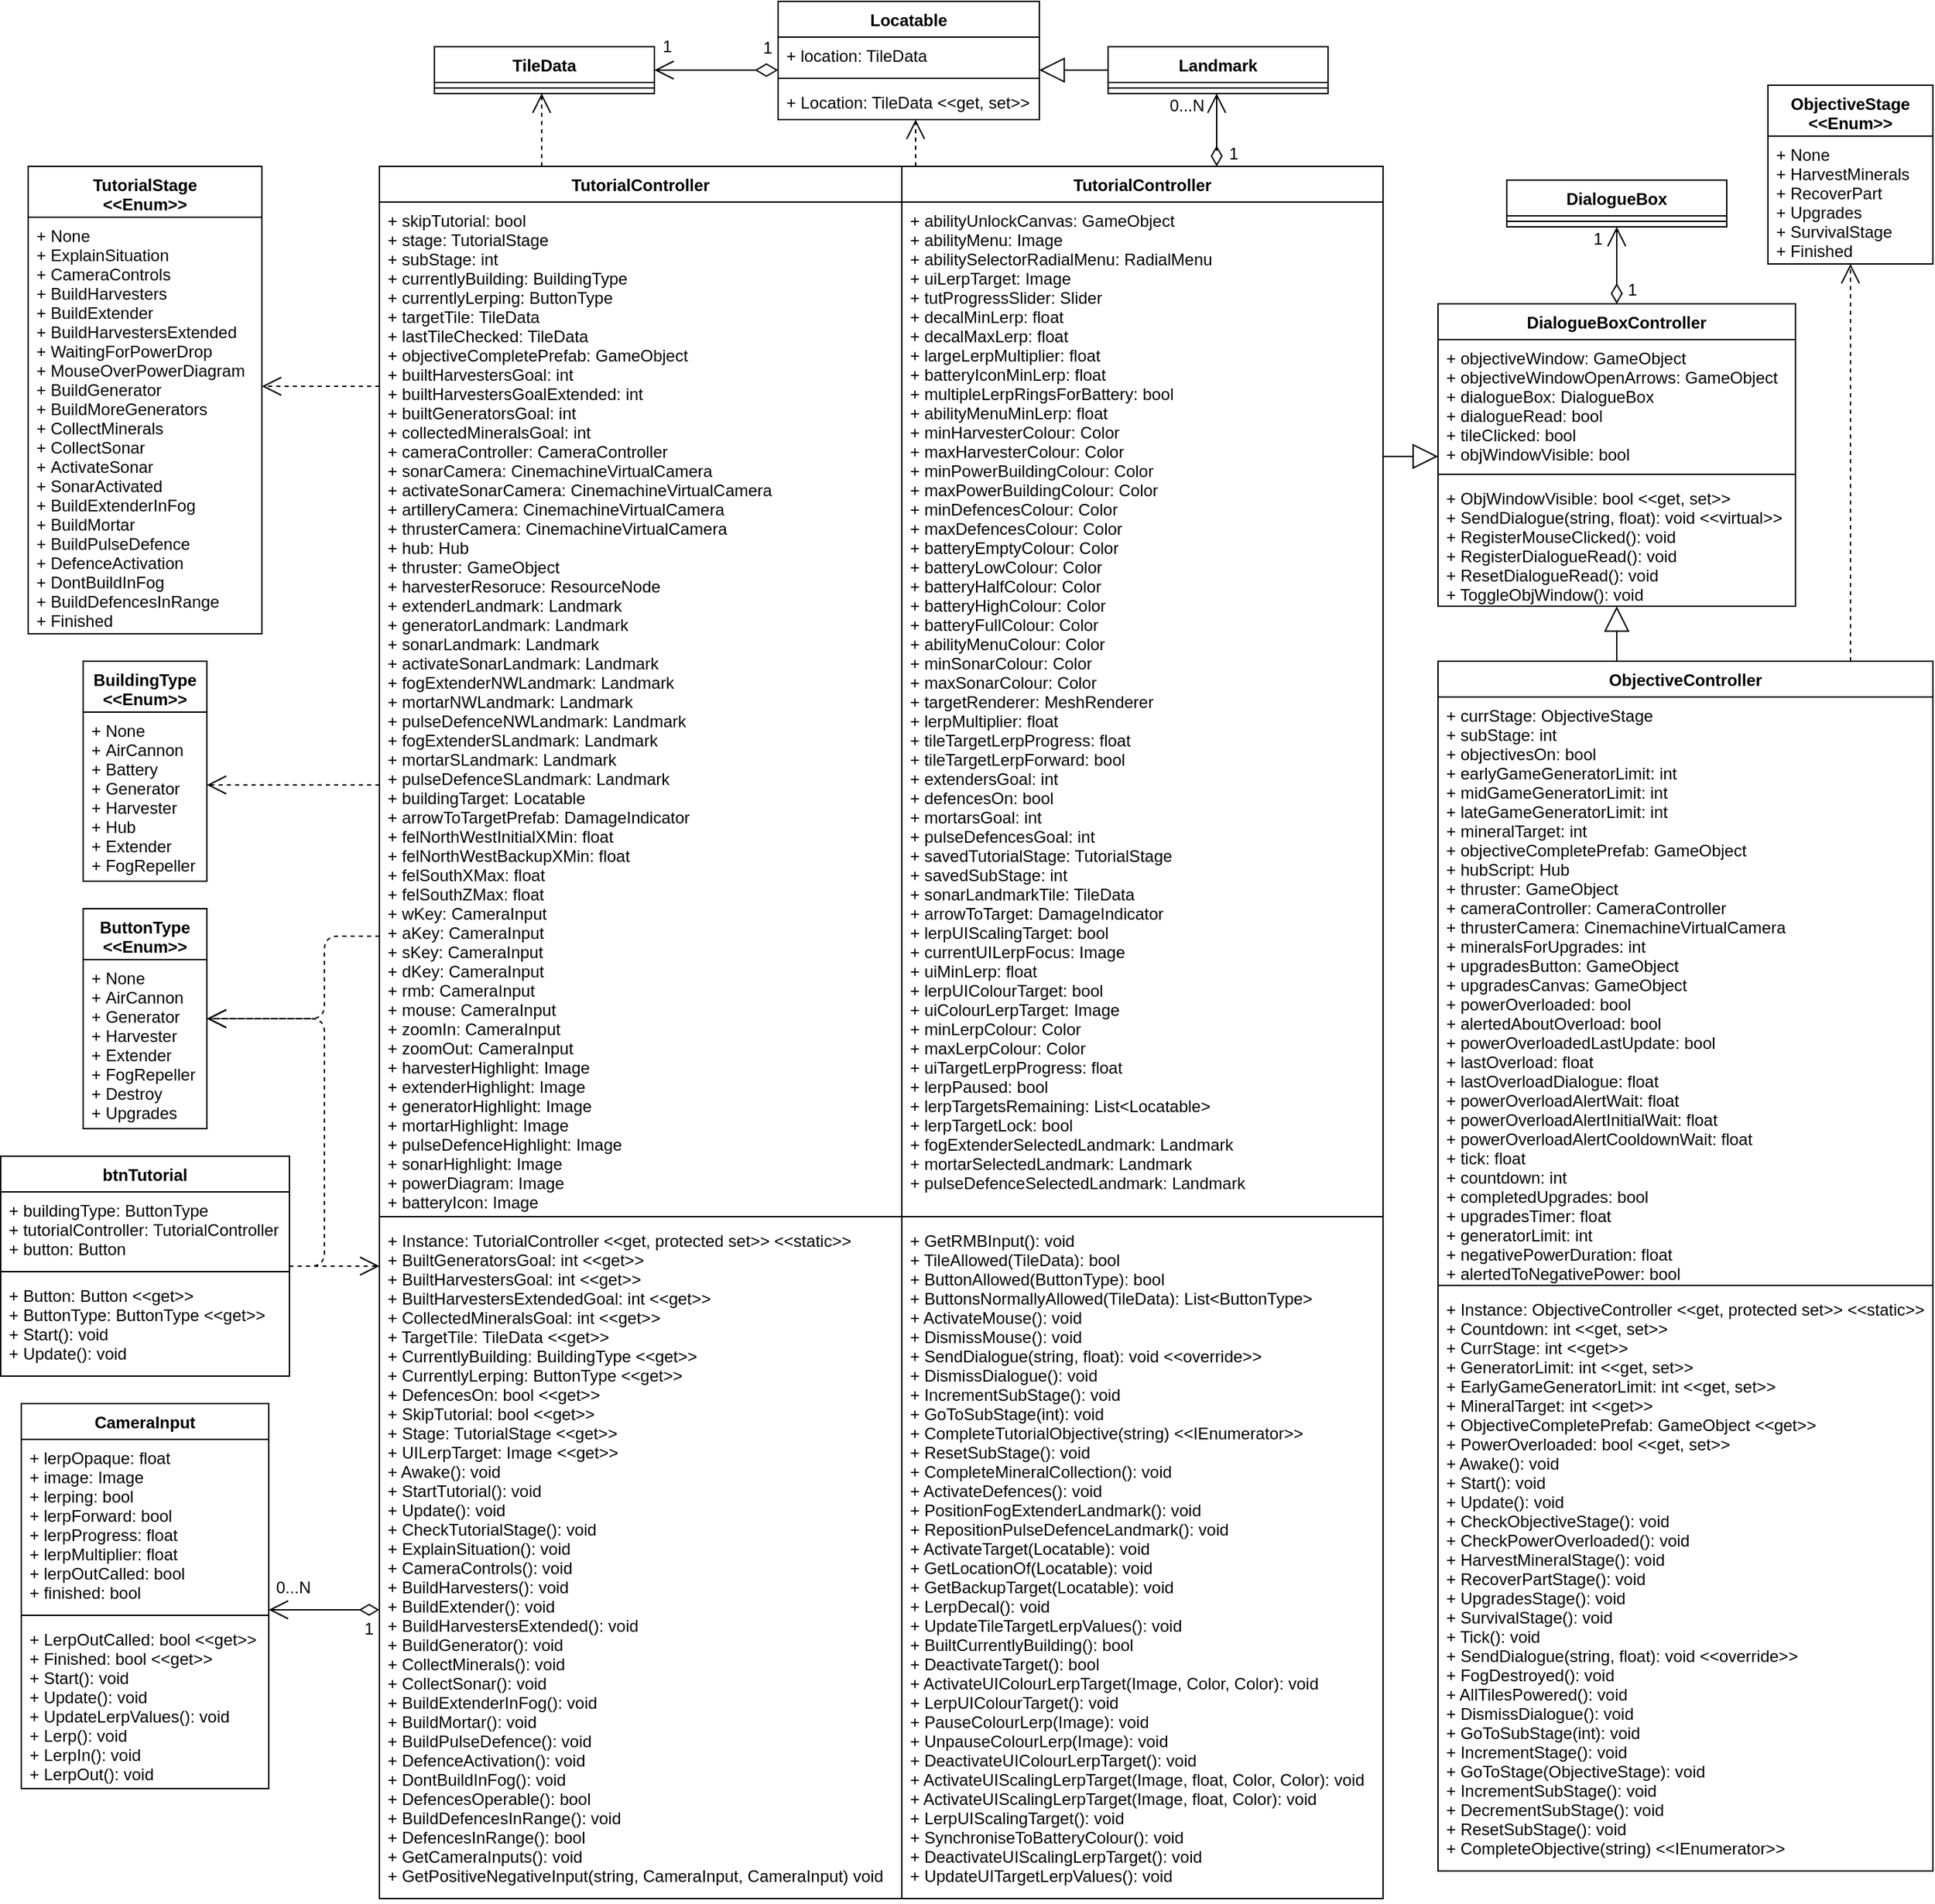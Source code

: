 <mxfile version="12.1.0" type="device" pages="1"><diagram id="YUg2zM-sCg1uVjp_kUEC" name="Page-1"><mxGraphModel dx="1113" dy="320" grid="1" gridSize="10" guides="1" tooltips="1" connect="1" arrows="1" fold="1" page="1" pageScale="1" pageWidth="850" pageHeight="1100" math="0" shadow="0"><root><mxCell id="0"/><mxCell id="1" parent="0"/><mxCell id="gWK-a_ovRSap_i8TurQI-1" value="TutorialStage&#10;&lt;&lt;Enum&gt;&gt;" style="swimlane;fontStyle=1;align=center;verticalAlign=top;childLayout=stackLayout;horizontal=1;startSize=37;horizontalStack=0;resizeParent=1;resizeParentMax=0;resizeLast=0;collapsible=1;marginBottom=0;" parent="1" vertex="1"><mxGeometry x="-95.5" y="360" width="170" height="340" as="geometry"/></mxCell><mxCell id="gWK-a_ovRSap_i8TurQI-2" value="+ None&#10;+ ExplainSituation&#10;+ CameraControls&#10;+ BuildHarvesters&#10;+ BuildExtender&#10;+ BuildHarvestersExtended&#10;+ WaitingForPowerDrop&#10;+ MouseOverPowerDiagram&#10;+ BuildGenerator&#10;+ BuildMoreGenerators&#10;+ CollectMinerals&#10;+ CollectSonar&#10;+ ActivateSonar&#10;+ SonarActivated&#10;+ BuildExtenderInFog&#10;+ BuildMortar&#10;+ BuildPulseDefence&#10;+ DefenceActivation&#10;+ DontBuildInFog&#10;+ BuildDefencesInRange&#10;+ Finished" style="text;strokeColor=none;fillColor=none;align=left;verticalAlign=top;spacingLeft=4;spacingRight=4;overflow=hidden;rotatable=0;points=[[0,0.5],[1,0.5]];portConstraint=eastwest;" parent="gWK-a_ovRSap_i8TurQI-1" vertex="1"><mxGeometry y="37" width="170" height="303" as="geometry"/></mxCell><mxCell id="gWK-a_ovRSap_i8TurQI-5" value="DialogueBoxController" style="swimlane;fontStyle=1;align=center;verticalAlign=top;childLayout=stackLayout;horizontal=1;startSize=26;horizontalStack=0;resizeParent=1;resizeParentMax=0;resizeLast=0;collapsible=1;marginBottom=0;" parent="1" vertex="1"><mxGeometry x="930" y="460" width="260" height="220" as="geometry"/></mxCell><mxCell id="gWK-a_ovRSap_i8TurQI-6" value="+ objectiveWindow: GameObject&#10;+ objectiveWindowOpenArrows: GameObject&#10;+ dialogueBox: DialogueBox&#10;+ dialogueRead: bool&#10;+ tileClicked: bool&#10;+ objWindowVisible: bool" style="text;strokeColor=none;fillColor=none;align=left;verticalAlign=top;spacingLeft=4;spacingRight=4;overflow=hidden;rotatable=0;points=[[0,0.5],[1,0.5]];portConstraint=eastwest;" parent="gWK-a_ovRSap_i8TurQI-5" vertex="1"><mxGeometry y="26" width="260" height="94" as="geometry"/></mxCell><mxCell id="gWK-a_ovRSap_i8TurQI-7" value="" style="line;strokeWidth=1;fillColor=none;align=left;verticalAlign=middle;spacingTop=-1;spacingLeft=3;spacingRight=3;rotatable=0;labelPosition=right;points=[];portConstraint=eastwest;" parent="gWK-a_ovRSap_i8TurQI-5" vertex="1"><mxGeometry y="120" width="260" height="8" as="geometry"/></mxCell><mxCell id="gWK-a_ovRSap_i8TurQI-8" value="+ ObjWindowVisible: bool &lt;&lt;get, set&gt;&gt;&#10;+ SendDialogue(string, float): void &lt;&lt;virtual&gt;&gt;&#10;+ RegisterMouseClicked(): void&#10;+ RegisterDialogueRead(): void&#10;+ ResetDialogueRead(): void&#10;+ ToggleObjWindow(): void" style="text;strokeColor=none;fillColor=none;align=left;verticalAlign=top;spacingLeft=4;spacingRight=4;overflow=hidden;rotatable=0;points=[[0,0.5],[1,0.5]];portConstraint=eastwest;" parent="gWK-a_ovRSap_i8TurQI-5" vertex="1"><mxGeometry y="128" width="260" height="92" as="geometry"/></mxCell><mxCell id="gWK-a_ovRSap_i8TurQI-9" value="TutorialController" style="swimlane;fontStyle=1;align=center;verticalAlign=top;childLayout=stackLayout;horizontal=1;startSize=26;horizontalStack=0;resizeParent=1;resizeParentMax=0;resizeLast=0;collapsible=1;marginBottom=0;movable=1;resizable=1;rotatable=1;deletable=1;editable=1;connectable=1;" parent="1" vertex="1"><mxGeometry x="160" y="360" width="380" height="1260" as="geometry"/></mxCell><mxCell id="gWK-a_ovRSap_i8TurQI-10" value="+ skipTutorial: bool&#10;+ stage: TutorialStage&#10;+ subStage: int&#10;+ currentlyBuilding: BuildingType&#10;+ currentlyLerping: ButtonType&#10;+ targetTile: TileData&#10;+ lastTileChecked: TileData&#10;+ objectiveCompletePrefab: GameObject&#10;+ builtHarvestersGoal: int&#10;+ builtHarvestersGoalExtended: int&#10;+ builtGeneratorsGoal: int&#10;+ collectedMineralsGoal: int&#10;+ cameraController: CameraController&#10;+ sonarCamera: CinemachineVirtualCamera&#10;+ activateSonarCamera: CinemachineVirtualCamera&#10;+ artilleryCamera: CinemachineVirtualCamera&#10;+ thrusterCamera: CinemachineVirtualCamera&#10;+ hub: Hub&#10;+ thruster: GameObject&#10;+ harvesterResoruce: ResourceNode&#10;+ extenderLandmark: Landmark&#10;+ generatorLandmark: Landmark&#10;+ sonarLandmark: Landmark&#10;+ activateSonarLandmark: Landmark&#10;+ fogExtenderNWLandmark: Landmark&#10;+ mortarNWLandmark: Landmark&#10;+ pulseDefenceNWLandmark: Landmark&#10;+ fogExtenderSLandmark: Landmark&#10;+ mortarSLandmark: Landmark&#10;+ pulseDefenceSLandmark: Landmark&#10;+ buildingTarget: Locatable&#10;+ arrowToTargetPrefab: DamageIndicator&#10;+ felNorthWestInitialXMin: float&#10;+ felNorthWestBackupXMin: float&#10;+ felSouthXMax: float&#10;+ felSouthZMax: float&#10;+ wKey: CameraInput&#10;+ aKey: CameraInput&#10;+ sKey: CameraInput&#10;+ dKey: CameraInput&#10;+ rmb: CameraInput&#10;+ mouse: CameraInput&#10;+ zoomIn: CameraInput&#10;+ zoomOut: CameraInput&#10;+ harvesterHighlight: Image&#10;+ extenderHighlight: Image&#10;+ generatorHighlight: Image&#10;+ mortarHighlight: Image&#10;+ pulseDefenceHighlight: Image&#10;+ sonarHighlight: Image&#10;+ powerDiagram: Image&#10;+ batteryIcon: Image&#10;&#10;" style="text;strokeColor=none;fillColor=none;align=left;verticalAlign=top;spacingLeft=4;spacingRight=4;overflow=hidden;rotatable=1;points=[[0,0.5],[1,0.5]];portConstraint=eastwest;movable=1;resizable=1;deletable=1;editable=1;connectable=1;horizontal=1;" parent="gWK-a_ovRSap_i8TurQI-9" vertex="1"><mxGeometry y="26" width="380" height="734" as="geometry"/></mxCell><mxCell id="gWK-a_ovRSap_i8TurQI-11" value="" style="line;strokeWidth=1;fillColor=none;align=left;verticalAlign=middle;spacingTop=-1;spacingLeft=3;spacingRight=3;rotatable=1;labelPosition=right;points=[];portConstraint=eastwest;movable=1;resizable=1;deletable=1;editable=1;connectable=1;" parent="gWK-a_ovRSap_i8TurQI-9" vertex="1"><mxGeometry y="760" width="380" height="8" as="geometry"/></mxCell><mxCell id="gWK-a_ovRSap_i8TurQI-12" value="+ Instance: TutorialController &lt;&lt;get, protected set&gt;&gt; &lt;&lt;static&gt;&gt;&#10;+ BuiltGeneratorsGoal: int &lt;&lt;get&gt;&gt;&#10;+ BuiltHarvestersGoal: int &lt;&lt;get&gt;&gt;&#10;+ BuiltHarvestersExtendedGoal: int &lt;&lt;get&gt;&gt;&#10;+ CollectedMineralsGoal: int &lt;&lt;get&gt;&gt;&#10;+ TargetTile: TileData &lt;&lt;get&gt;&gt;&#10;+ CurrentlyBuilding: BuildingType &lt;&lt;get&gt;&gt;&#10;+ CurrentlyLerping: ButtonType &lt;&lt;get&gt;&gt;&#10;+ DefencesOn: bool &lt;&lt;get&gt;&gt;&#10;+ SkipTutorial: bool &lt;&lt;get&gt;&gt;&#10;+ Stage: TutorialStage &lt;&lt;get&gt;&gt;&#10;+ UILerpTarget: Image &lt;&lt;get&gt;&gt;&#10;+ Awake(): void&#10;+ StartTutorial(): void&#10;+ Update(): void&#10;+ CheckTutorialStage(): void&#10;+ ExplainSituation(): void&#10;+ CameraControls(): void&#10;+ BuildHarvesters(): void&#10;+ BuildExtender(): void&#10;+ BuildHarvestersExtended(): void&#10;+ BuildGenerator(): void&#10;+ CollectMinerals(): void&#10;+ CollectSonar(): void&#10;+ BuildExtenderInFog(): void&#10;+ BuildMortar(): void&#10;+ BuildPulseDefence(): void&#10;+ DefenceActivation(): void&#10;+ DontBuildInFog(): void&#10;+ DefencesOperable(): bool&#10;+ BuildDefencesInRange(): void&#10;+ DefencesInRange(): bool&#10;+ GetCameraInputs(): void&#10;+ GetPositiveNegativeInput(string, CameraInput, CameraInput) void&#10;" style="text;strokeColor=none;fillColor=none;align=left;verticalAlign=top;spacingLeft=4;spacingRight=4;overflow=hidden;rotatable=1;points=[[0,0.5],[1,0.5]];portConstraint=eastwest;movable=1;resizable=1;deletable=1;editable=1;connectable=1;" parent="gWK-a_ovRSap_i8TurQI-9" vertex="1"><mxGeometry y="768" width="380" height="492" as="geometry"/></mxCell><mxCell id="gWK-a_ovRSap_i8TurQI-13" value="DialogueBox" style="swimlane;fontStyle=1;align=center;verticalAlign=top;childLayout=stackLayout;horizontal=1;startSize=26;horizontalStack=0;resizeParent=1;resizeParentMax=0;resizeLast=0;collapsible=1;marginBottom=0;" parent="1" vertex="1"><mxGeometry x="980" y="370" width="160" height="34" as="geometry"/></mxCell><mxCell id="gWK-a_ovRSap_i8TurQI-15" value="" style="line;strokeWidth=1;fillColor=none;align=left;verticalAlign=middle;spacingTop=-1;spacingLeft=3;spacingRight=3;rotatable=0;labelPosition=right;points=[];portConstraint=eastwest;" parent="gWK-a_ovRSap_i8TurQI-13" vertex="1"><mxGeometry y="26" width="160" height="8" as="geometry"/></mxCell><mxCell id="gWK-a_ovRSap_i8TurQI-17" value="ButtonType&#10;&lt;&lt;Enum&gt;&gt;" style="swimlane;fontStyle=1;align=center;verticalAlign=top;childLayout=stackLayout;horizontal=1;startSize=37;horizontalStack=0;resizeParent=1;resizeParentMax=0;resizeLast=0;collapsible=1;marginBottom=0;" parent="1" vertex="1"><mxGeometry x="-55.5" y="900" width="90" height="160" as="geometry"/></mxCell><mxCell id="gWK-a_ovRSap_i8TurQI-18" value="+ None&#10;+ AirCannon&#10;+ Generator&#10;+ Harvester&#10;+ Extender&#10;+ FogRepeller&#10;+ Destroy&#10;+ Upgrades" style="text;strokeColor=none;fillColor=none;align=left;verticalAlign=top;spacingLeft=4;spacingRight=4;overflow=hidden;rotatable=0;points=[[0,0.5],[1,0.5]];portConstraint=eastwest;" parent="gWK-a_ovRSap_i8TurQI-17" vertex="1"><mxGeometry y="37" width="90" height="123" as="geometry"/></mxCell><mxCell id="gWK-a_ovRSap_i8TurQI-19" value="ObjectiveController" style="swimlane;fontStyle=1;align=center;verticalAlign=top;childLayout=stackLayout;horizontal=1;startSize=26;horizontalStack=0;resizeParent=1;resizeParentMax=0;resizeLast=0;collapsible=1;marginBottom=0;" parent="1" vertex="1"><mxGeometry x="930" y="720" width="360" height="880" as="geometry"/></mxCell><mxCell id="gWK-a_ovRSap_i8TurQI-20" value="+ currStage: ObjectiveStage&#10;+ subStage: int&#10;+ objectivesOn: bool&#10;+ earlyGameGeneratorLimit: int&#10;+ midGameGeneratorLimit: int&#10;+ lateGameGeneratorLimit: int&#10;+ mineralTarget: int&#10;+ objectiveCompletePrefab: GameObject&#10;+ hubScript: Hub&#10;+ thruster: GameObject&#10;+ cameraController: CameraController&#10;+ thrusterCamera: CinemachineVirtualCamera&#10;+ mineralsForUpgrades: int&#10;+ upgradesButton: GameObject&#10;+ upgradesCanvas: GameObject&#10;+ powerOverloaded: bool&#10;+ alertedAboutOverload: bool&#10;+ powerOverloadedLastUpdate: bool&#10;+ lastOverload: float&#10;+ lastOverloadDialogue: float&#10;+ powerOverloadAlertWait: float&#10;+ powerOverloadAlertInitialWait: float&#10;+ powerOverloadAlertCooldownWait: float&#10;+ tick: float&#10;+ countdown: int&#10;+ completedUpgrades: bool&#10;+ upgradesTimer: float&#10;+ generatorLimit: int&#10;+ negativePowerDuration: float&#10;+ alertedToNegativePower: bool" style="text;strokeColor=none;fillColor=none;align=left;verticalAlign=top;spacingLeft=4;spacingRight=4;overflow=hidden;rotatable=0;points=[[0,0.5],[1,0.5]];portConstraint=eastwest;" parent="gWK-a_ovRSap_i8TurQI-19" vertex="1"><mxGeometry y="26" width="360" height="424" as="geometry"/></mxCell><mxCell id="gWK-a_ovRSap_i8TurQI-21" value="" style="line;strokeWidth=1;fillColor=none;align=left;verticalAlign=middle;spacingTop=-1;spacingLeft=3;spacingRight=3;rotatable=0;labelPosition=right;points=[];portConstraint=eastwest;" parent="gWK-a_ovRSap_i8TurQI-19" vertex="1"><mxGeometry y="450" width="360" height="8" as="geometry"/></mxCell><mxCell id="gWK-a_ovRSap_i8TurQI-22" value="+ Instance: ObjectiveController &lt;&lt;get, protected set&gt;&gt; &lt;&lt;static&gt;&gt;&#10;+ Countdown: int &lt;&lt;get, set&gt;&gt;&#10;+ CurrStage: int &lt;&lt;get&gt;&gt;&#10;+ GeneratorLimit: int &lt;&lt;get, set&gt;&gt;&#10;+ EarlyGameGeneratorLimit: int &lt;&lt;get, set&gt;&gt;&#10;+ MineralTarget: int &lt;&lt;get&gt;&gt;&#10;+ ObjectiveCompletePrefab: GameObject &lt;&lt;get&gt;&gt;&#10;+ PowerOverloaded: bool &lt;&lt;get, set&gt;&gt;&#10;+ Awake(): void&#10;+ Start(): void&#10;+ Update(): void&#10;+ CheckObjectiveStage(): void&#10;+ CheckPowerOverloaded(): void&#10;+ HarvestMineralStage(): void&#10;+ RecoverPartStage(): void&#10;+ UpgradesStage(): void&#10;+ SurvivalStage(): void&#10;+ Tick(): void&#10;+ SendDialogue(string, float): void &lt;&lt;override&gt;&gt;&#10;+ FogDestroyed(): void&#10;+ AllTilesPowered(): void&#10;+ DismissDialogue(): void&#10;+ GoToSubStage(int): void&#10;+ IncrementStage(): void&#10;+ GoToStage(ObjectiveStage): void&#10;+ IncrementSubStage(): void&#10;+ DecrementSubStage(): void&#10;+ ResetSubStage(): void&#10;+ CompleteObjective(string) &lt;&lt;IEnumerator&gt;&gt;" style="text;strokeColor=none;fillColor=none;align=left;verticalAlign=top;spacingLeft=4;spacingRight=4;overflow=hidden;rotatable=0;points=[[0,0.5],[1,0.5]];portConstraint=eastwest;" parent="gWK-a_ovRSap_i8TurQI-19" vertex="1"><mxGeometry y="458" width="360" height="422" as="geometry"/></mxCell><mxCell id="gWK-a_ovRSap_i8TurQI-23" value="BuildingType&#10;&lt;&lt;Enum&gt;&gt;" style="swimlane;fontStyle=1;align=center;verticalAlign=top;childLayout=stackLayout;horizontal=1;startSize=37;horizontalStack=0;resizeParent=1;resizeParentMax=0;resizeLast=0;collapsible=1;marginBottom=0;" parent="1" vertex="1"><mxGeometry x="-55.5" y="720" width="90" height="160" as="geometry"/></mxCell><mxCell id="gWK-a_ovRSap_i8TurQI-24" value="+ None&#10;+ AirCannon&#10;+ Battery&#10;+ Generator&#10;+ Harvester&#10;+ Hub&#10;+ Extender&#10;+ FogRepeller" style="text;strokeColor=none;fillColor=none;align=left;verticalAlign=top;spacingLeft=4;spacingRight=4;overflow=hidden;rotatable=0;points=[[0,0.5],[1,0.5]];portConstraint=eastwest;" parent="gWK-a_ovRSap_i8TurQI-23" vertex="1"><mxGeometry y="37" width="90" height="123" as="geometry"/></mxCell><mxCell id="gWK-a_ovRSap_i8TurQI-25" value="TileData" style="swimlane;fontStyle=1;align=center;verticalAlign=top;childLayout=stackLayout;horizontal=1;startSize=26;horizontalStack=0;resizeParent=1;resizeParentMax=0;resizeLast=0;collapsible=1;marginBottom=0;" parent="1" vertex="1"><mxGeometry x="200" y="273" width="160" height="34" as="geometry"/></mxCell><mxCell id="gWK-a_ovRSap_i8TurQI-27" value="" style="line;strokeWidth=1;fillColor=none;align=left;verticalAlign=middle;spacingTop=-1;spacingLeft=3;spacingRight=3;rotatable=0;labelPosition=right;points=[];portConstraint=eastwest;" parent="gWK-a_ovRSap_i8TurQI-25" vertex="1"><mxGeometry y="26" width="160" height="8" as="geometry"/></mxCell><mxCell id="gWK-a_ovRSap_i8TurQI-30" value="TutorialController" style="swimlane;fontStyle=1;align=center;verticalAlign=top;childLayout=stackLayout;horizontal=1;startSize=26;horizontalStack=0;resizeParent=1;resizeParentMax=0;resizeLast=0;collapsible=1;marginBottom=0;movable=1;resizable=1;rotatable=1;deletable=1;editable=1;connectable=1;" parent="1" vertex="1"><mxGeometry x="540" y="360" width="350" height="1260" as="geometry"/></mxCell><mxCell id="gWK-a_ovRSap_i8TurQI-31" value="+ abilityUnlockCanvas: GameObject&#10;+ abilityMenu: Image&#10;+ abilitySelectorRadialMenu: RadialMenu&#10;+ uiLerpTarget: Image&#10;+ tutProgressSlider: Slider&#10;+ decalMinLerp: float&#10;+ decalMaxLerp: float&#10;+ largeLerpMultiplier: float&#10;+ batteryIconMinLerp: float&#10;+ multipleLerpRingsForBattery: bool&#10;+ abilityMenuMinLerp: float&#10;+ minHarvesterColour: Color&#10;+ maxHarvesterColour: Color&#10;+ minPowerBuildingColour: Color&#10;+ maxPowerBuildingColour: Color&#10;+ minDefencesColour: Color&#10;+ maxDefencesColour: Color&#10;+ batteryEmptyColour: Color&#10;+ batteryLowColour: Color&#10;+ batteryHalfColour: Color&#10;+ batteryHighColour: Color&#10;+ batteryFullColour: Color&#10;+ abilityMenuColour: Color&#10;+ minSonarColour: Color&#10;+ maxSonarColour: Color&#10;+ targetRenderer: MeshRenderer&#10;+ lerpMultiplier: float&#10;+ tileTargetLerpProgress: float&#10;+ tileTargetLerpForward: bool&#10;+ extendersGoal: int&#10;+ defencesOn: bool&#10;+ mortarsGoal: int&#10;+ pulseDefencesGoal: int&#10;+ savedTutorialStage: TutorialStage&#10;+ savedSubStage: int&#10;+ sonarLandmarkTile: TileData&#10;+ arrowToTarget: DamageIndicator&#10;+ lerpUIScalingTarget: bool&#10;+ currentUILerpFocus: Image&#10;+ uiMinLerp: float&#10;+ lerpUIColourTarget: bool&#10;+ uiColourLerpTarget: Image&#10;+ minLerpColour: Color&#10;+ maxLerpColour: Color&#10;+ uiTargetLerpProgress: float&#10;+ lerpPaused: bool&#10;+ lerpTargetsRemaining: List&lt;Locatable&gt;&#10;+ lerpTargetLock: bool&#10;+ fogExtenderSelectedLandmark: Landmark&#10;+ mortarSelectedLandmark: Landmark&#10;+ pulseDefenceSelectedLandmark: Landmark" style="text;strokeColor=none;fillColor=none;align=left;verticalAlign=top;spacingLeft=4;spacingRight=4;overflow=hidden;rotatable=1;points=[[0,0.5],[1,0.5]];portConstraint=eastwest;movable=1;resizable=1;deletable=1;editable=1;connectable=1;" parent="gWK-a_ovRSap_i8TurQI-30" vertex="1"><mxGeometry y="26" width="350" height="734" as="geometry"/></mxCell><mxCell id="gWK-a_ovRSap_i8TurQI-32" value="" style="line;strokeWidth=1;fillColor=none;align=left;verticalAlign=middle;spacingTop=-1;spacingLeft=3;spacingRight=3;rotatable=1;labelPosition=right;points=[];portConstraint=eastwest;movable=1;resizable=1;deletable=1;editable=1;connectable=1;" parent="gWK-a_ovRSap_i8TurQI-30" vertex="1"><mxGeometry y="760" width="350" height="8" as="geometry"/></mxCell><mxCell id="gWK-a_ovRSap_i8TurQI-33" value="+ GetRMBInput(): void&#10;+ TileAllowed(TileData): bool&#10;+ ButtonAllowed(ButtonType): bool&#10;+ ButtonsNormallyAllowed(TileData): List&lt;ButtonType&gt;&#10;+ ActivateMouse(): void&#10;+ DismissMouse(): void&#10;+ SendDialogue(string, float): void &lt;&lt;override&gt;&gt;&#10;+ DismissDialogue(): void&#10;+ IncrementSubStage(): void&#10;+ GoToSubStage(int): void&#10;+ CompleteTutorialObjective(string) &lt;&lt;IEnumerator&gt;&gt;&#10;+ ResetSubStage(): void&#10;+ CompleteMineralCollection(): void&#10;+ ActivateDefences(): void&#10;+ PositionFogExtenderLandmark(): void&#10;+ RepositionPulseDefenceLandmark(): void&#10;+ ActivateTarget(Locatable): void&#10;+ GetLocationOf(Locatable): void&#10;+ GetBackupTarget(Locatable): void&#10;+ LerpDecal(): void&#10;+ UpdateTileTargetLerpValues(): void&#10;+ BuiltCurrentlyBuilding(): bool&#10;+ DeactivateTarget(): bool&#10;+ ActivateUIColourLerpTarget(Image, Color, Color): void&#10;+ LerpUIColourTarget(): void&#10;+ PauseColourLerp(Image): void&#10;+ UnpauseColourLerp(Image): void&#10;+ DeactivateUIColourLerpTarget(): void&#10;+ ActivateUIScalingLerpTarget(Image, float, Color, Color): void&#10;+ ActivateUIScalingLerpTarget(Image, float, Color): void&#10;+ LerpUIScalingTarget(): void&#10;+ SynchroniseToBatteryColour(): void&#10;+ DeactivateUIScalingLerpTarget(): void&#10;+ UpdateUITargetLerpValues(): void" style="text;strokeColor=none;fillColor=none;align=left;verticalAlign=top;spacingLeft=4;spacingRight=4;overflow=hidden;rotatable=1;points=[[0,0.5],[1,0.5]];portConstraint=eastwest;movable=1;resizable=1;deletable=1;editable=1;connectable=1;" parent="gWK-a_ovRSap_i8TurQI-30" vertex="1"><mxGeometry y="768" width="350" height="492" as="geometry"/></mxCell><mxCell id="gWK-a_ovRSap_i8TurQI-34" value="ObjectiveStage&#10;&lt;&lt;Enum&gt;&gt;" style="swimlane;fontStyle=1;align=center;verticalAlign=top;childLayout=stackLayout;horizontal=1;startSize=37;horizontalStack=0;resizeParent=1;resizeParentMax=0;resizeLast=0;collapsible=1;marginBottom=0;" parent="1" vertex="1"><mxGeometry x="1170" y="301" width="120" height="130" as="geometry"/></mxCell><mxCell id="gWK-a_ovRSap_i8TurQI-35" value="+ None&#10;+ HarvestMinerals&#10;+ RecoverPart&#10;+ Upgrades&#10;+ SurvivalStage&#10;+ Finished" style="text;strokeColor=none;fillColor=none;align=left;verticalAlign=top;spacingLeft=4;spacingRight=4;overflow=hidden;rotatable=0;points=[[0,0.5],[1,0.5]];portConstraint=eastwest;" parent="gWK-a_ovRSap_i8TurQI-34" vertex="1"><mxGeometry y="37" width="120" height="93" as="geometry"/></mxCell><mxCell id="gWK-a_ovRSap_i8TurQI-36" value="" style="endArrow=block;endSize=16;endFill=0;html=1;edgeStyle=orthogonalEdgeStyle;" parent="1" source="gWK-a_ovRSap_i8TurQI-30" target="gWK-a_ovRSap_i8TurQI-5" edge="1"><mxGeometry x="-0.25" width="160" relative="1" as="geometry"><mxPoint x="660" y="190" as="sourcePoint"/><mxPoint x="820" y="190" as="targetPoint"/><mxPoint as="offset"/><Array as="points"><mxPoint x="900" y="571"/><mxPoint x="900" y="571"/></Array></mxGeometry></mxCell><mxCell id="gWK-a_ovRSap_i8TurQI-37" value="" style="endArrow=block;endSize=16;endFill=0;html=1;edgeStyle=orthogonalEdgeStyle;" parent="1" source="gWK-a_ovRSap_i8TurQI-19" target="gWK-a_ovRSap_i8TurQI-5" edge="1"><mxGeometry x="-0.25" width="160" relative="1" as="geometry"><mxPoint x="900" y="513.559" as="sourcePoint"/><mxPoint x="980.427" y="290.0" as="targetPoint"/><mxPoint as="offset"/><Array as="points"><mxPoint x="1060" y="710"/><mxPoint x="1060" y="710"/></Array></mxGeometry></mxCell><mxCell id="gWK-a_ovRSap_i8TurQI-38" value="" style="endArrow=open;endSize=12;dashed=1;html=1;edgeStyle=orthogonalEdgeStyle;" parent="1" source="gWK-a_ovRSap_i8TurQI-9" target="gWK-a_ovRSap_i8TurQI-25" edge="1"><mxGeometry width="160" relative="1" as="geometry"><mxPoint x="260" y="280" as="sourcePoint"/><mxPoint x="420" y="280" as="targetPoint"/><Array as="points"><mxPoint x="278" y="350"/><mxPoint x="278" y="350"/></Array></mxGeometry></mxCell><mxCell id="gWK-a_ovRSap_i8TurQI-39" value="" style="endArrow=open;endSize=12;dashed=1;html=1;edgeStyle=orthogonalEdgeStyle;" parent="1" source="gWK-a_ovRSap_i8TurQI-19" target="gWK-a_ovRSap_i8TurQI-34" edge="1"><mxGeometry width="160" relative="1" as="geometry"><mxPoint x="1110" y="280" as="sourcePoint"/><mxPoint x="1270" y="280" as="targetPoint"/><Array as="points"><mxPoint x="1230" y="560"/><mxPoint x="1230" y="560"/></Array></mxGeometry></mxCell><mxCell id="gWK-a_ovRSap_i8TurQI-40" value="" style="endArrow=open;endSize=12;dashed=1;html=1;edgeStyle=orthogonalEdgeStyle;" parent="1" source="gWK-a_ovRSap_i8TurQI-9" target="gWK-a_ovRSap_i8TurQI-1" edge="1"><mxGeometry width="160" relative="1" as="geometry"><mxPoint x="170" y="413" as="sourcePoint"/><mxPoint x="90" y="413" as="targetPoint"/><Array as="points"><mxPoint x="130" y="520"/><mxPoint x="130" y="520"/></Array></mxGeometry></mxCell><mxCell id="gWK-a_ovRSap_i8TurQI-41" value="" style="endArrow=open;endSize=12;dashed=1;html=1;edgeStyle=orthogonalEdgeStyle;" parent="1" source="gWK-a_ovRSap_i8TurQI-9" target="gWK-a_ovRSap_i8TurQI-17" edge="1"><mxGeometry width="160" relative="1" as="geometry"><mxPoint x="160" y="898" as="sourcePoint"/><mxPoint x="94.5" y="578" as="targetPoint"/><Array as="points"><mxPoint x="120" y="920"/><mxPoint x="120" y="980"/></Array></mxGeometry></mxCell><mxCell id="gWK-a_ovRSap_i8TurQI-42" value="" style="endArrow=open;endSize=12;dashed=1;html=1;edgeStyle=orthogonalEdgeStyle;" parent="1" source="gWK-a_ovRSap_i8TurQI-9" target="gWK-a_ovRSap_i8TurQI-23" edge="1"><mxGeometry width="160" relative="1" as="geometry"><mxPoint x="160" y="1098" as="sourcePoint"/><mxPoint x="50" y="908" as="targetPoint"/><Array as="points"><mxPoint x="100" y="810"/><mxPoint x="100" y="810"/></Array></mxGeometry></mxCell><mxCell id="f1h8apHkXOPbfnrDxoJw-1" value="Landmark" style="swimlane;fontStyle=1;align=center;verticalAlign=top;childLayout=stackLayout;horizontal=1;startSize=26;horizontalStack=0;resizeParent=1;resizeParentMax=0;resizeLast=0;collapsible=1;marginBottom=0;" vertex="1" parent="1"><mxGeometry x="690" y="273" width="160" height="34" as="geometry"/></mxCell><mxCell id="f1h8apHkXOPbfnrDxoJw-3" value="" style="line;strokeWidth=1;fillColor=none;align=left;verticalAlign=middle;spacingTop=-1;spacingLeft=3;spacingRight=3;rotatable=0;labelPosition=right;points=[];portConstraint=eastwest;" vertex="1" parent="f1h8apHkXOPbfnrDxoJw-1"><mxGeometry y="26" width="160" height="8" as="geometry"/></mxCell><mxCell id="f1h8apHkXOPbfnrDxoJw-8" value="Locatable" style="swimlane;fontStyle=1;align=center;verticalAlign=top;childLayout=stackLayout;horizontal=1;startSize=26;horizontalStack=0;resizeParent=1;resizeParentMax=0;resizeLast=0;collapsible=1;marginBottom=0;" vertex="1" parent="1"><mxGeometry x="450" y="240" width="190" height="86" as="geometry"/></mxCell><mxCell id="f1h8apHkXOPbfnrDxoJw-9" value="+ location: TileData" style="text;strokeColor=none;fillColor=none;align=left;verticalAlign=top;spacingLeft=4;spacingRight=4;overflow=hidden;rotatable=0;points=[[0,0.5],[1,0.5]];portConstraint=eastwest;" vertex="1" parent="f1h8apHkXOPbfnrDxoJw-8"><mxGeometry y="26" width="190" height="26" as="geometry"/></mxCell><mxCell id="f1h8apHkXOPbfnrDxoJw-10" value="" style="line;strokeWidth=1;fillColor=none;align=left;verticalAlign=middle;spacingTop=-1;spacingLeft=3;spacingRight=3;rotatable=0;labelPosition=right;points=[];portConstraint=eastwest;" vertex="1" parent="f1h8apHkXOPbfnrDxoJw-8"><mxGeometry y="52" width="190" height="8" as="geometry"/></mxCell><mxCell id="f1h8apHkXOPbfnrDxoJw-11" value="+ Location: TileData &lt;&lt;get, set&gt;&gt;" style="text;strokeColor=none;fillColor=none;align=left;verticalAlign=top;spacingLeft=4;spacingRight=4;overflow=hidden;rotatable=0;points=[[0,0.5],[1,0.5]];portConstraint=eastwest;" vertex="1" parent="f1h8apHkXOPbfnrDxoJw-8"><mxGeometry y="60" width="190" height="26" as="geometry"/></mxCell><mxCell id="f1h8apHkXOPbfnrDxoJw-12" value="" style="endArrow=open;endSize=12;dashed=1;html=1;edgeStyle=orthogonalEdgeStyle;" edge="1" parent="1" source="gWK-a_ovRSap_i8TurQI-30" target="f1h8apHkXOPbfnrDxoJw-8"><mxGeometry width="160" relative="1" as="geometry"><mxPoint x="170" y="413.529" as="sourcePoint"/><mxPoint x="90" y="413.529" as="targetPoint"/><Array as="points"><mxPoint x="550" y="350"/><mxPoint x="550" y="350"/></Array></mxGeometry></mxCell><mxCell id="f1h8apHkXOPbfnrDxoJw-13" value="" style="endArrow=open;endSize=12;html=1;edgeStyle=orthogonalEdgeStyle;startArrow=diamondThin;startFill=0;targetPerimeterSpacing=0;startSize=12;" edge="1" parent="1" source="gWK-a_ovRSap_i8TurQI-30" target="f1h8apHkXOPbfnrDxoJw-1"><mxGeometry width="160" relative="1" as="geometry"><mxPoint x="265.176" y="370" as="sourcePoint"/><mxPoint x="265.176" y="297" as="targetPoint"/><Array as="points"><mxPoint x="769" y="350"/><mxPoint x="769" y="350"/></Array></mxGeometry></mxCell><mxCell id="f1h8apHkXOPbfnrDxoJw-18" value="0...N" style="text;html=1;resizable=0;points=[];align=center;verticalAlign=middle;labelBackgroundColor=#ffffff;" vertex="1" connectable="0" parent="f1h8apHkXOPbfnrDxoJw-13"><mxGeometry x="-0.337" relative="1" as="geometry"><mxPoint x="-22" y="-26.5" as="offset"/></mxGeometry></mxCell><mxCell id="f1h8apHkXOPbfnrDxoJw-19" value="1" style="text;html=1;resizable=0;points=[];align=center;verticalAlign=middle;labelBackgroundColor=#ffffff;" vertex="1" connectable="0" parent="f1h8apHkXOPbfnrDxoJw-13"><mxGeometry x="-0.394" y="-9" relative="1" as="geometry"><mxPoint x="3" y="7" as="offset"/></mxGeometry></mxCell><mxCell id="f1h8apHkXOPbfnrDxoJw-14" value="" style="endArrow=block;endSize=16;endFill=0;html=1;edgeStyle=orthogonalEdgeStyle;" edge="1" parent="1" source="f1h8apHkXOPbfnrDxoJw-1" target="f1h8apHkXOPbfnrDxoJw-8"><mxGeometry width="160" relative="1" as="geometry"><mxPoint x="318.5" y="318" as="sourcePoint"/><mxPoint x="478.5" y="318" as="targetPoint"/><Array as="points"><mxPoint x="660" y="290"/><mxPoint x="660" y="290"/></Array></mxGeometry></mxCell><mxCell id="f1h8apHkXOPbfnrDxoJw-15" value="" style="endArrow=open;html=1;endSize=12;startArrow=diamondThin;startSize=14;startFill=0;edgeStyle=orthogonalEdgeStyle;align=left;verticalAlign=bottom;" edge="1" parent="1" source="f1h8apHkXOPbfnrDxoJw-8" target="gWK-a_ovRSap_i8TurQI-25"><mxGeometry x="-1" y="3" relative="1" as="geometry"><mxPoint x="258.5" y="218" as="sourcePoint"/><mxPoint x="418.5" y="218" as="targetPoint"/><Array as="points"><mxPoint x="430" y="290"/><mxPoint x="430" y="290"/></Array></mxGeometry></mxCell><mxCell id="f1h8apHkXOPbfnrDxoJw-16" value="1" style="text;html=1;resizable=0;points=[];align=center;verticalAlign=middle;labelBackgroundColor=#ffffff;" vertex="1" connectable="0" parent="f1h8apHkXOPbfnrDxoJw-15"><mxGeometry x="-0.808" y="-2" relative="1" as="geometry"><mxPoint y="-14" as="offset"/></mxGeometry></mxCell><mxCell id="f1h8apHkXOPbfnrDxoJw-17" value="1" style="text;html=1;resizable=0;points=[];align=center;verticalAlign=middle;labelBackgroundColor=#ffffff;" vertex="1" connectable="0" parent="f1h8apHkXOPbfnrDxoJw-15"><mxGeometry x="0.89" y="-1" relative="1" as="geometry"><mxPoint x="4" y="-16" as="offset"/></mxGeometry></mxCell><mxCell id="f1h8apHkXOPbfnrDxoJw-20" value="CameraInput" style="swimlane;fontStyle=1;align=center;verticalAlign=top;childLayout=stackLayout;horizontal=1;startSize=26;horizontalStack=0;resizeParent=1;resizeParentMax=0;resizeLast=0;collapsible=1;marginBottom=0;" vertex="1" parent="1"><mxGeometry x="-100.5" y="1260" width="180" height="280" as="geometry"/></mxCell><mxCell id="f1h8apHkXOPbfnrDxoJw-21" value="+ lerpOpaque: float&#10;+ image: Image&#10;+ lerping: bool&#10;+ lerpForward: bool&#10;+ lerpProgress: float&#10;+ lerpMultiplier: float&#10;+ lerpOutCalled: bool&#10;+ finished: bool" style="text;strokeColor=none;fillColor=none;align=left;verticalAlign=top;spacingLeft=4;spacingRight=4;overflow=hidden;rotatable=0;points=[[0,0.5],[1,0.5]];portConstraint=eastwest;" vertex="1" parent="f1h8apHkXOPbfnrDxoJw-20"><mxGeometry y="26" width="180" height="124" as="geometry"/></mxCell><mxCell id="f1h8apHkXOPbfnrDxoJw-22" value="" style="line;strokeWidth=1;fillColor=none;align=left;verticalAlign=middle;spacingTop=-1;spacingLeft=3;spacingRight=3;rotatable=0;labelPosition=right;points=[];portConstraint=eastwest;" vertex="1" parent="f1h8apHkXOPbfnrDxoJw-20"><mxGeometry y="150" width="180" height="8" as="geometry"/></mxCell><mxCell id="f1h8apHkXOPbfnrDxoJw-23" value="+ LerpOutCalled: bool &lt;&lt;get&gt;&gt;&#10;+ Finished: bool &lt;&lt;get&gt;&gt;&#10;+ Start(): void&#10;+ Update(): void&#10;+ UpdateLerpValues(): void&#10;+ Lerp(): void&#10;+ LerpIn(): void&#10;+ LerpOut(): void" style="text;strokeColor=none;fillColor=none;align=left;verticalAlign=top;spacingLeft=4;spacingRight=4;overflow=hidden;rotatable=0;points=[[0,0.5],[1,0.5]];portConstraint=eastwest;" vertex="1" parent="f1h8apHkXOPbfnrDxoJw-20"><mxGeometry y="158" width="180" height="122" as="geometry"/></mxCell><mxCell id="f1h8apHkXOPbfnrDxoJw-25" value="" style="endArrow=open;endSize=12;html=1;edgeStyle=orthogonalEdgeStyle;startArrow=diamondThin;startFill=0;targetPerimeterSpacing=0;startSize=12;" edge="1" parent="1" source="gWK-a_ovRSap_i8TurQI-5" target="gWK-a_ovRSap_i8TurQI-13"><mxGeometry width="160" relative="1" as="geometry"><mxPoint x="490" y="370" as="sourcePoint"/><mxPoint x="490" y="271" as="targetPoint"/><Array as="points"><mxPoint x="1060" y="430"/><mxPoint x="1060" y="430"/></Array></mxGeometry></mxCell><mxCell id="f1h8apHkXOPbfnrDxoJw-26" value="1" style="text;html=1;resizable=0;points=[];align=center;verticalAlign=middle;labelBackgroundColor=#ffffff;" vertex="1" connectable="0" parent="f1h8apHkXOPbfnrDxoJw-25"><mxGeometry x="-0.337" relative="1" as="geometry"><mxPoint x="11" y="8" as="offset"/></mxGeometry></mxCell><mxCell id="f1h8apHkXOPbfnrDxoJw-27" value="1" style="text;html=1;resizable=0;points=[];align=center;verticalAlign=middle;labelBackgroundColor=#ffffff;" vertex="1" connectable="0" parent="f1h8apHkXOPbfnrDxoJw-25"><mxGeometry x="-0.394" y="-9" relative="1" as="geometry"><mxPoint x="-23" y="-30" as="offset"/></mxGeometry></mxCell><mxCell id="f1h8apHkXOPbfnrDxoJw-32" value="btnTutorial" style="swimlane;fontStyle=1;align=center;verticalAlign=top;childLayout=stackLayout;horizontal=1;startSize=26;horizontalStack=0;resizeParent=1;resizeParentMax=0;resizeLast=0;collapsible=1;marginBottom=0;" vertex="1" parent="1"><mxGeometry x="-115.5" y="1080" width="210" height="160" as="geometry"/></mxCell><mxCell id="f1h8apHkXOPbfnrDxoJw-33" value="+ buildingType: ButtonType&#10;+ tutorialController: TutorialController&#10;+ button: Button" style="text;strokeColor=none;fillColor=none;align=left;verticalAlign=top;spacingLeft=4;spacingRight=4;overflow=hidden;rotatable=0;points=[[0,0.5],[1,0.5]];portConstraint=eastwest;" vertex="1" parent="f1h8apHkXOPbfnrDxoJw-32"><mxGeometry y="26" width="210" height="54" as="geometry"/></mxCell><mxCell id="f1h8apHkXOPbfnrDxoJw-34" value="" style="line;strokeWidth=1;fillColor=none;align=left;verticalAlign=middle;spacingTop=-1;spacingLeft=3;spacingRight=3;rotatable=0;labelPosition=right;points=[];portConstraint=eastwest;" vertex="1" parent="f1h8apHkXOPbfnrDxoJw-32"><mxGeometry y="80" width="210" height="8" as="geometry"/></mxCell><mxCell id="f1h8apHkXOPbfnrDxoJw-35" value="+ Button: Button &lt;&lt;get&gt;&gt;&#10;+ ButtonType: ButtonType &lt;&lt;get&gt;&gt;&#10;+ Start(): void&#10;+ Update(): void" style="text;strokeColor=none;fillColor=none;align=left;verticalAlign=top;spacingLeft=4;spacingRight=4;overflow=hidden;rotatable=0;points=[[0,0.5],[1,0.5]];portConstraint=eastwest;" vertex="1" parent="f1h8apHkXOPbfnrDxoJw-32"><mxGeometry y="88" width="210" height="72" as="geometry"/></mxCell><mxCell id="f1h8apHkXOPbfnrDxoJw-36" value="" style="endArrow=open;endSize=12;html=1;edgeStyle=orthogonalEdgeStyle;startArrow=diamondThin;startFill=0;targetPerimeterSpacing=0;startSize=12;" edge="1" parent="1" source="gWK-a_ovRSap_i8TurQI-9" target="f1h8apHkXOPbfnrDxoJw-20"><mxGeometry width="160" relative="1" as="geometry"><mxPoint x="489.529" y="370" as="sourcePoint"/><mxPoint x="110" y="991" as="targetPoint"/><Array as="points"><mxPoint x="120" y="1410"/><mxPoint x="120" y="1410"/></Array></mxGeometry></mxCell><mxCell id="f1h8apHkXOPbfnrDxoJw-37" value="0...N" style="text;html=1;resizable=0;points=[];align=center;verticalAlign=middle;labelBackgroundColor=#ffffff;" vertex="1" connectable="0" parent="f1h8apHkXOPbfnrDxoJw-36"><mxGeometry x="-0.337" relative="1" as="geometry"><mxPoint x="-36.5" y="-16" as="offset"/></mxGeometry></mxCell><mxCell id="f1h8apHkXOPbfnrDxoJw-38" value="1" style="text;html=1;resizable=0;points=[];align=center;verticalAlign=middle;labelBackgroundColor=#ffffff;" vertex="1" connectable="0" parent="f1h8apHkXOPbfnrDxoJw-36"><mxGeometry x="-0.394" y="-9" relative="1" as="geometry"><mxPoint x="16.5" y="23" as="offset"/></mxGeometry></mxCell><mxCell id="f1h8apHkXOPbfnrDxoJw-39" value="" style="endArrow=open;endSize=12;dashed=1;html=1;edgeStyle=orthogonalEdgeStyle;" edge="1" parent="1" source="f1h8apHkXOPbfnrDxoJw-32" target="gWK-a_ovRSap_i8TurQI-9"><mxGeometry width="160" relative="1" as="geometry"><mxPoint x="170" y="1080.667" as="sourcePoint"/><mxPoint x="50" y="1080.667" as="targetPoint"/><Array as="points"><mxPoint x="130" y="1160"/><mxPoint x="130" y="1160"/></Array></mxGeometry></mxCell><mxCell id="f1h8apHkXOPbfnrDxoJw-40" value="" style="endArrow=open;endSize=12;dashed=1;html=1;edgeStyle=orthogonalEdgeStyle;" edge="1" parent="1" source="f1h8apHkXOPbfnrDxoJw-32" target="gWK-a_ovRSap_i8TurQI-17"><mxGeometry width="160" relative="1" as="geometry"><mxPoint x="104.5" y="1170" as="sourcePoint"/><mxPoint x="170" y="1170" as="targetPoint"/><Array as="points"><mxPoint x="120" y="1160"/><mxPoint x="120" y="980"/></Array></mxGeometry></mxCell></root></mxGraphModel></diagram></mxfile>